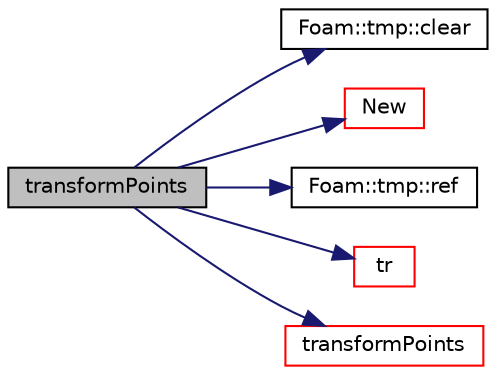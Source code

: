 digraph "transformPoints"
{
  bgcolor="transparent";
  edge [fontname="Helvetica",fontsize="10",labelfontname="Helvetica",labelfontsize="10"];
  node [fontname="Helvetica",fontsize="10",shape=record];
  rankdir="LR";
  Node83269 [label="transformPoints",height=0.2,width=0.4,color="black", fillcolor="grey75", style="filled", fontcolor="black"];
  Node83269 -> Node83270 [color="midnightblue",fontsize="10",style="solid",fontname="Helvetica"];
  Node83270 [label="Foam::tmp::clear",height=0.2,width=0.4,color="black",URL="$a27077.html#adf1d9633e64d0de6a36e0af17ccd8163",tooltip="If object pointer points to valid object: "];
  Node83269 -> Node83271 [color="midnightblue",fontsize="10",style="solid",fontname="Helvetica"];
  Node83271 [label="New",height=0.2,width=0.4,color="red",URL="$a21851.html#a9d62cf14554c95e83f83f14909d9e0ec"];
  Node83269 -> Node83516 [color="midnightblue",fontsize="10",style="solid",fontname="Helvetica"];
  Node83516 [label="Foam::tmp::ref",height=0.2,width=0.4,color="black",URL="$a27077.html#aeaf81e641282874cef07f5b808efc83b",tooltip="Return non-const reference or generate a fatal error. "];
  Node83269 -> Node83598 [color="midnightblue",fontsize="10",style="solid",fontname="Helvetica"];
  Node83598 [label="tr",height=0.2,width=0.4,color="red",URL="$a21851.html#a16888f82e1accdb4c88dc9573a1dd02e"];
  Node83269 -> Node83599 [color="midnightblue",fontsize="10",style="solid",fontname="Helvetica"];
  Node83599 [label="transformPoints",height=0.2,width=0.4,color="red",URL="$a21851.html#add91e089cef0024bd1800581eed3257d",tooltip="Transform given vectorField of coordinates with the given septernion. "];
}
